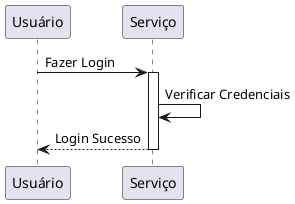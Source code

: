 @startuml Activate.Sequence
participant Usuário
participant Serviço

Usuário -> Serviço: Fazer Login
activate Serviço

Serviço -> Serviço: Verificar Credenciais
Serviço --> Usuário: Login Sucesso
deactivate Serviço
@enduml
